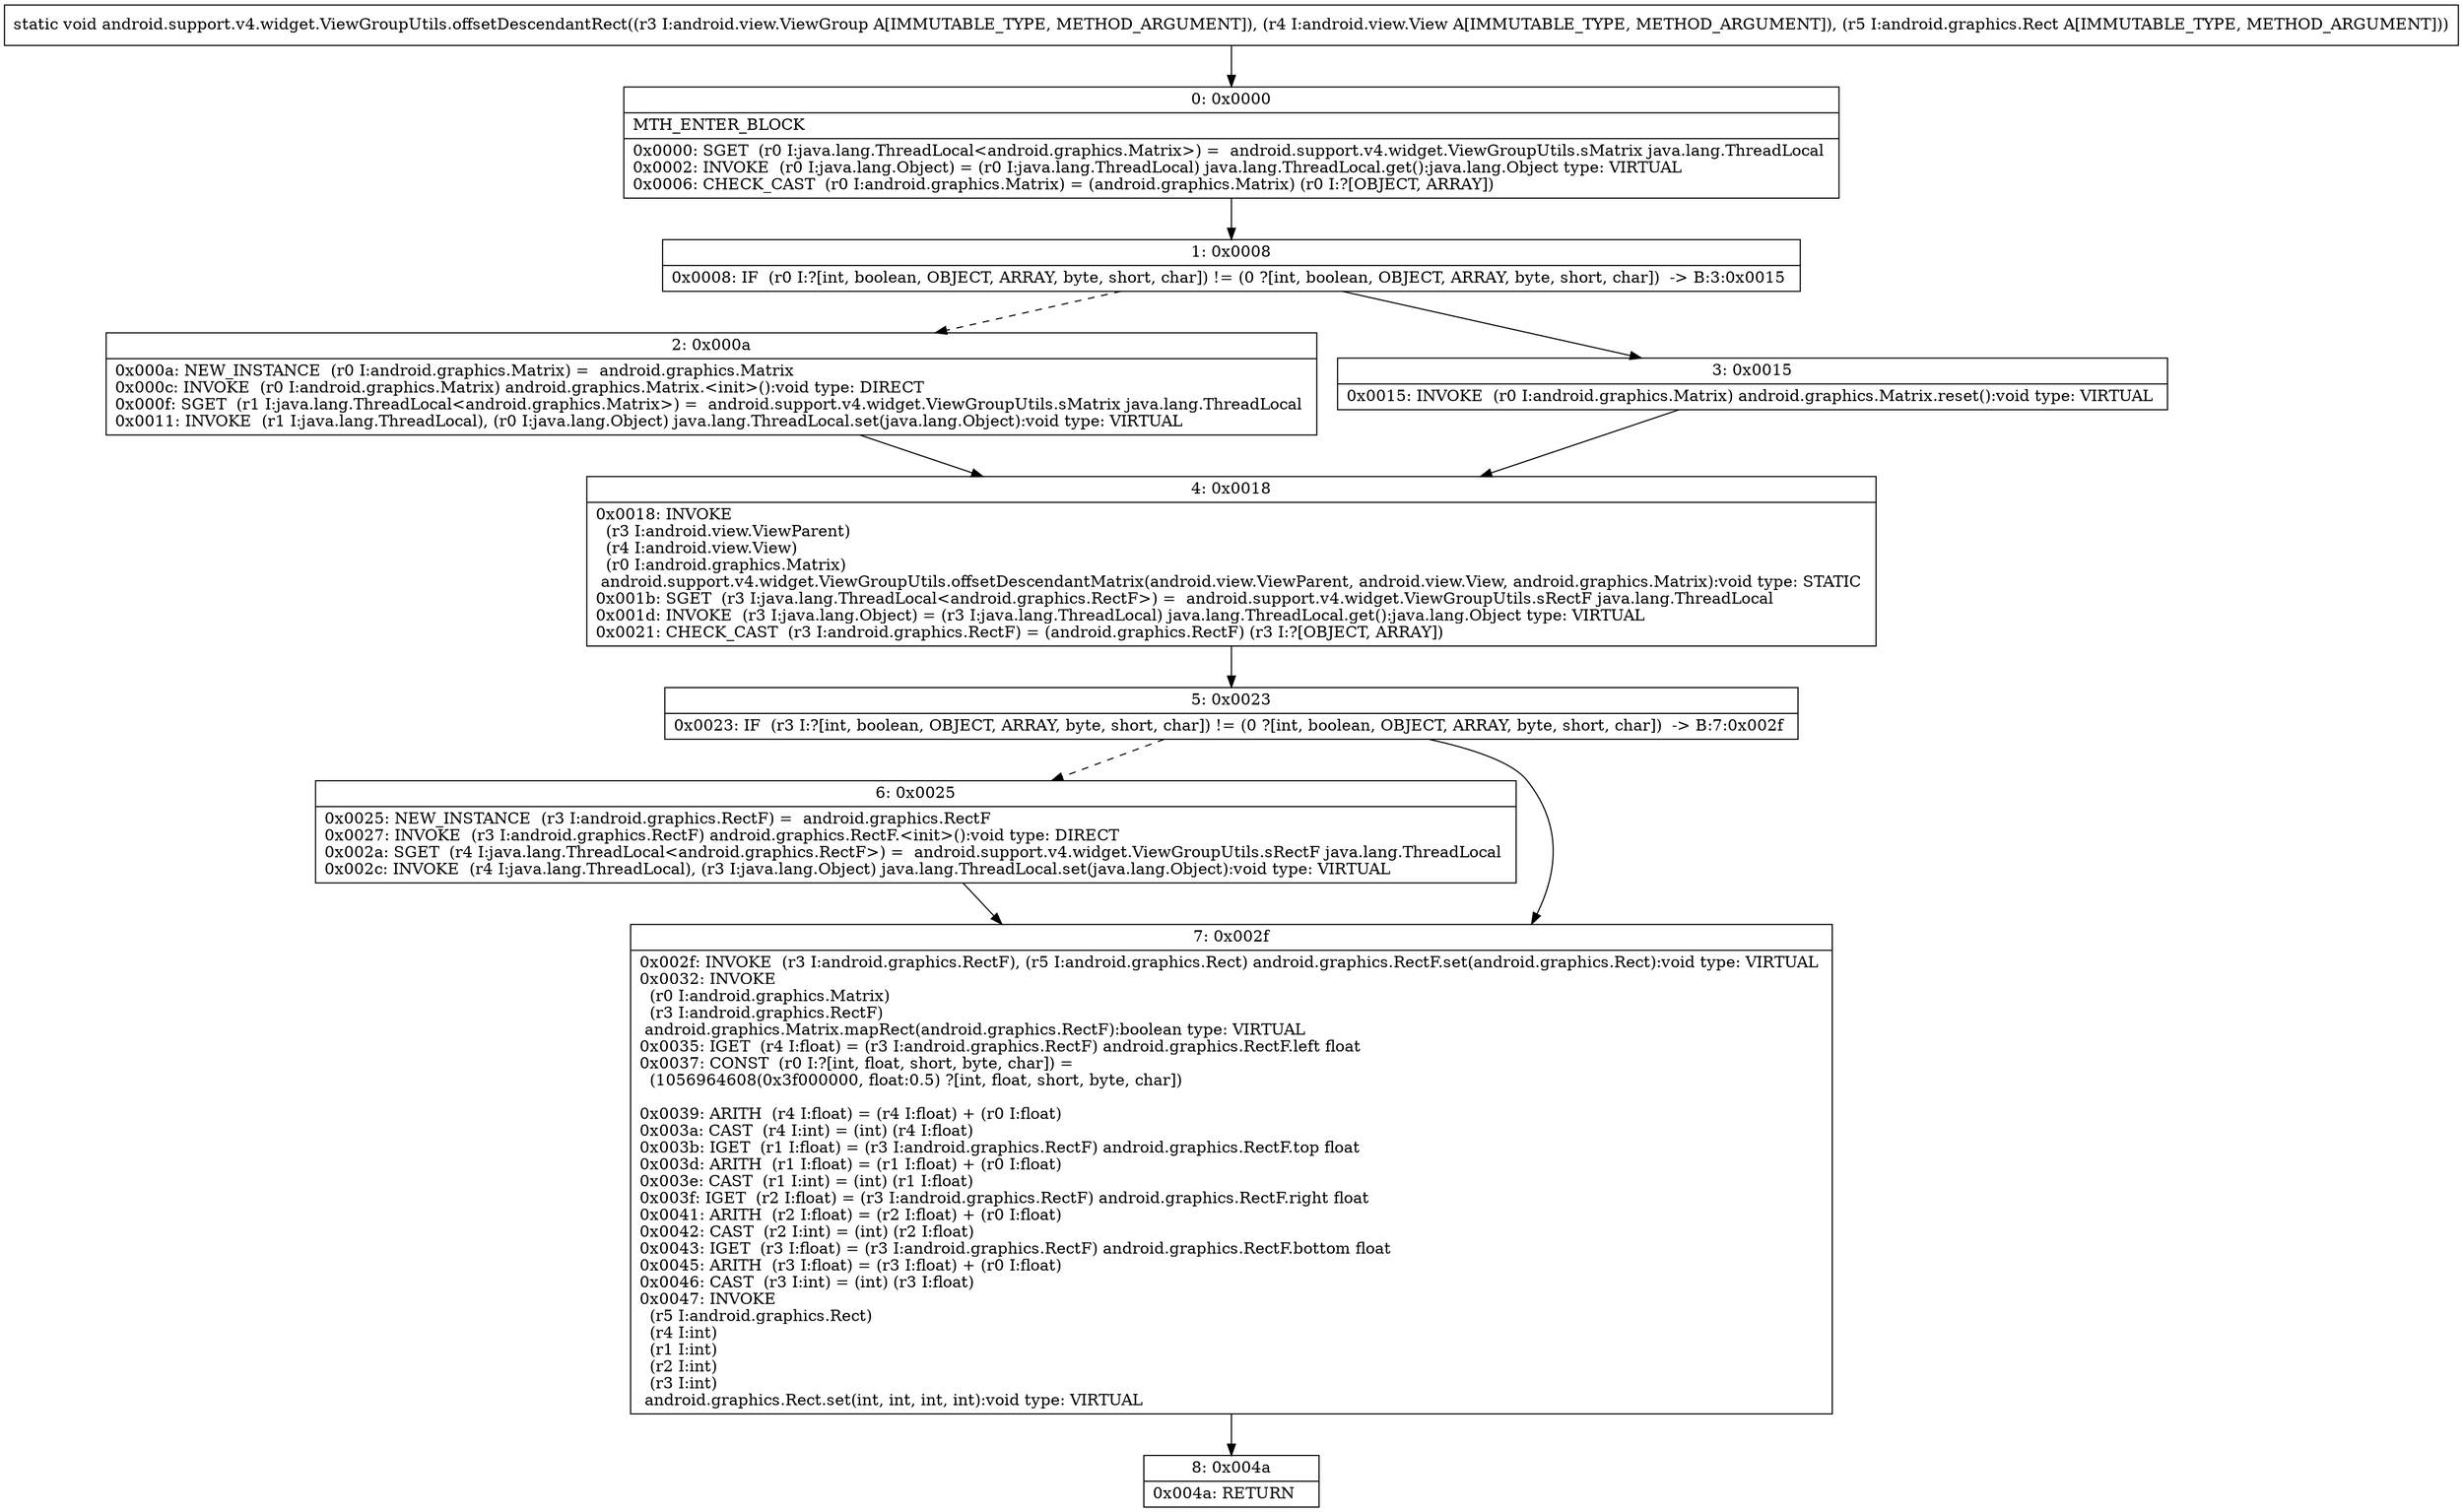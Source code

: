 digraph "CFG forandroid.support.v4.widget.ViewGroupUtils.offsetDescendantRect(Landroid\/view\/ViewGroup;Landroid\/view\/View;Landroid\/graphics\/Rect;)V" {
Node_0 [shape=record,label="{0\:\ 0x0000|MTH_ENTER_BLOCK\l|0x0000: SGET  (r0 I:java.lang.ThreadLocal\<android.graphics.Matrix\>) =  android.support.v4.widget.ViewGroupUtils.sMatrix java.lang.ThreadLocal \l0x0002: INVOKE  (r0 I:java.lang.Object) = (r0 I:java.lang.ThreadLocal) java.lang.ThreadLocal.get():java.lang.Object type: VIRTUAL \l0x0006: CHECK_CAST  (r0 I:android.graphics.Matrix) = (android.graphics.Matrix) (r0 I:?[OBJECT, ARRAY]) \l}"];
Node_1 [shape=record,label="{1\:\ 0x0008|0x0008: IF  (r0 I:?[int, boolean, OBJECT, ARRAY, byte, short, char]) != (0 ?[int, boolean, OBJECT, ARRAY, byte, short, char])  \-\> B:3:0x0015 \l}"];
Node_2 [shape=record,label="{2\:\ 0x000a|0x000a: NEW_INSTANCE  (r0 I:android.graphics.Matrix) =  android.graphics.Matrix \l0x000c: INVOKE  (r0 I:android.graphics.Matrix) android.graphics.Matrix.\<init\>():void type: DIRECT \l0x000f: SGET  (r1 I:java.lang.ThreadLocal\<android.graphics.Matrix\>) =  android.support.v4.widget.ViewGroupUtils.sMatrix java.lang.ThreadLocal \l0x0011: INVOKE  (r1 I:java.lang.ThreadLocal), (r0 I:java.lang.Object) java.lang.ThreadLocal.set(java.lang.Object):void type: VIRTUAL \l}"];
Node_3 [shape=record,label="{3\:\ 0x0015|0x0015: INVOKE  (r0 I:android.graphics.Matrix) android.graphics.Matrix.reset():void type: VIRTUAL \l}"];
Node_4 [shape=record,label="{4\:\ 0x0018|0x0018: INVOKE  \l  (r3 I:android.view.ViewParent)\l  (r4 I:android.view.View)\l  (r0 I:android.graphics.Matrix)\l android.support.v4.widget.ViewGroupUtils.offsetDescendantMatrix(android.view.ViewParent, android.view.View, android.graphics.Matrix):void type: STATIC \l0x001b: SGET  (r3 I:java.lang.ThreadLocal\<android.graphics.RectF\>) =  android.support.v4.widget.ViewGroupUtils.sRectF java.lang.ThreadLocal \l0x001d: INVOKE  (r3 I:java.lang.Object) = (r3 I:java.lang.ThreadLocal) java.lang.ThreadLocal.get():java.lang.Object type: VIRTUAL \l0x0021: CHECK_CAST  (r3 I:android.graphics.RectF) = (android.graphics.RectF) (r3 I:?[OBJECT, ARRAY]) \l}"];
Node_5 [shape=record,label="{5\:\ 0x0023|0x0023: IF  (r3 I:?[int, boolean, OBJECT, ARRAY, byte, short, char]) != (0 ?[int, boolean, OBJECT, ARRAY, byte, short, char])  \-\> B:7:0x002f \l}"];
Node_6 [shape=record,label="{6\:\ 0x0025|0x0025: NEW_INSTANCE  (r3 I:android.graphics.RectF) =  android.graphics.RectF \l0x0027: INVOKE  (r3 I:android.graphics.RectF) android.graphics.RectF.\<init\>():void type: DIRECT \l0x002a: SGET  (r4 I:java.lang.ThreadLocal\<android.graphics.RectF\>) =  android.support.v4.widget.ViewGroupUtils.sRectF java.lang.ThreadLocal \l0x002c: INVOKE  (r4 I:java.lang.ThreadLocal), (r3 I:java.lang.Object) java.lang.ThreadLocal.set(java.lang.Object):void type: VIRTUAL \l}"];
Node_7 [shape=record,label="{7\:\ 0x002f|0x002f: INVOKE  (r3 I:android.graphics.RectF), (r5 I:android.graphics.Rect) android.graphics.RectF.set(android.graphics.Rect):void type: VIRTUAL \l0x0032: INVOKE  \l  (r0 I:android.graphics.Matrix)\l  (r3 I:android.graphics.RectF)\l android.graphics.Matrix.mapRect(android.graphics.RectF):boolean type: VIRTUAL \l0x0035: IGET  (r4 I:float) = (r3 I:android.graphics.RectF) android.graphics.RectF.left float \l0x0037: CONST  (r0 I:?[int, float, short, byte, char]) = \l  (1056964608(0x3f000000, float:0.5) ?[int, float, short, byte, char])\l \l0x0039: ARITH  (r4 I:float) = (r4 I:float) + (r0 I:float) \l0x003a: CAST  (r4 I:int) = (int) (r4 I:float) \l0x003b: IGET  (r1 I:float) = (r3 I:android.graphics.RectF) android.graphics.RectF.top float \l0x003d: ARITH  (r1 I:float) = (r1 I:float) + (r0 I:float) \l0x003e: CAST  (r1 I:int) = (int) (r1 I:float) \l0x003f: IGET  (r2 I:float) = (r3 I:android.graphics.RectF) android.graphics.RectF.right float \l0x0041: ARITH  (r2 I:float) = (r2 I:float) + (r0 I:float) \l0x0042: CAST  (r2 I:int) = (int) (r2 I:float) \l0x0043: IGET  (r3 I:float) = (r3 I:android.graphics.RectF) android.graphics.RectF.bottom float \l0x0045: ARITH  (r3 I:float) = (r3 I:float) + (r0 I:float) \l0x0046: CAST  (r3 I:int) = (int) (r3 I:float) \l0x0047: INVOKE  \l  (r5 I:android.graphics.Rect)\l  (r4 I:int)\l  (r1 I:int)\l  (r2 I:int)\l  (r3 I:int)\l android.graphics.Rect.set(int, int, int, int):void type: VIRTUAL \l}"];
Node_8 [shape=record,label="{8\:\ 0x004a|0x004a: RETURN   \l}"];
MethodNode[shape=record,label="{static void android.support.v4.widget.ViewGroupUtils.offsetDescendantRect((r3 I:android.view.ViewGroup A[IMMUTABLE_TYPE, METHOD_ARGUMENT]), (r4 I:android.view.View A[IMMUTABLE_TYPE, METHOD_ARGUMENT]), (r5 I:android.graphics.Rect A[IMMUTABLE_TYPE, METHOD_ARGUMENT])) }"];
MethodNode -> Node_0;
Node_0 -> Node_1;
Node_1 -> Node_2[style=dashed];
Node_1 -> Node_3;
Node_2 -> Node_4;
Node_3 -> Node_4;
Node_4 -> Node_5;
Node_5 -> Node_6[style=dashed];
Node_5 -> Node_7;
Node_6 -> Node_7;
Node_7 -> Node_8;
}

